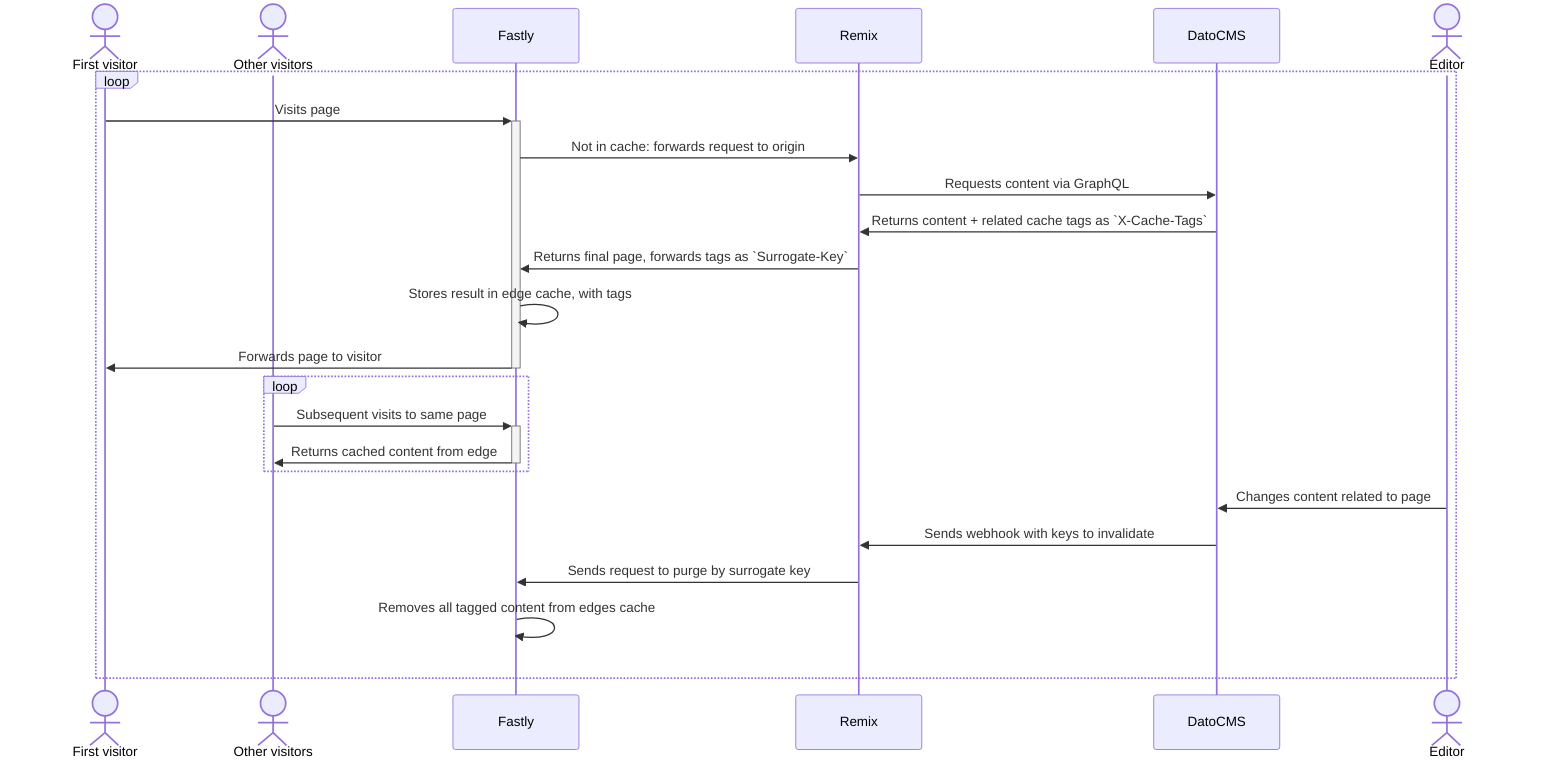 sequenceDiagram
    actor v1 as First visitor
    actor v2 as Other visitors
    loop
        v1->>+Fastly: Visits page
        Fastly->>Remix: Not in cache: forwards request to origin
        Remix->>DatoCMS: Requests content via GraphQL
        DatoCMS->>Remix: Returns content + related cache tags as `X-Cache-Tags`
        Remix->>Fastly: Returns final page, forwards tags as `Surrogate-Key`
        Fastly->>Fastly: Stores result in edge cache, with tags
        Fastly->>-v1: Forwards page to visitor
        loop
            v2->>+Fastly: Subsequent visits to same page
            Fastly->>-v2: Returns cached content from edge
        end
        actor Editor
        Editor->>DatoCMS: Changes content related to page
        DatoCMS->>Remix: Sends webhook with keys to invalidate
        Remix->>Fastly: Sends request to purge by surrogate key
        Fastly->>Fastly: Removes all tagged content from edges cache
    end